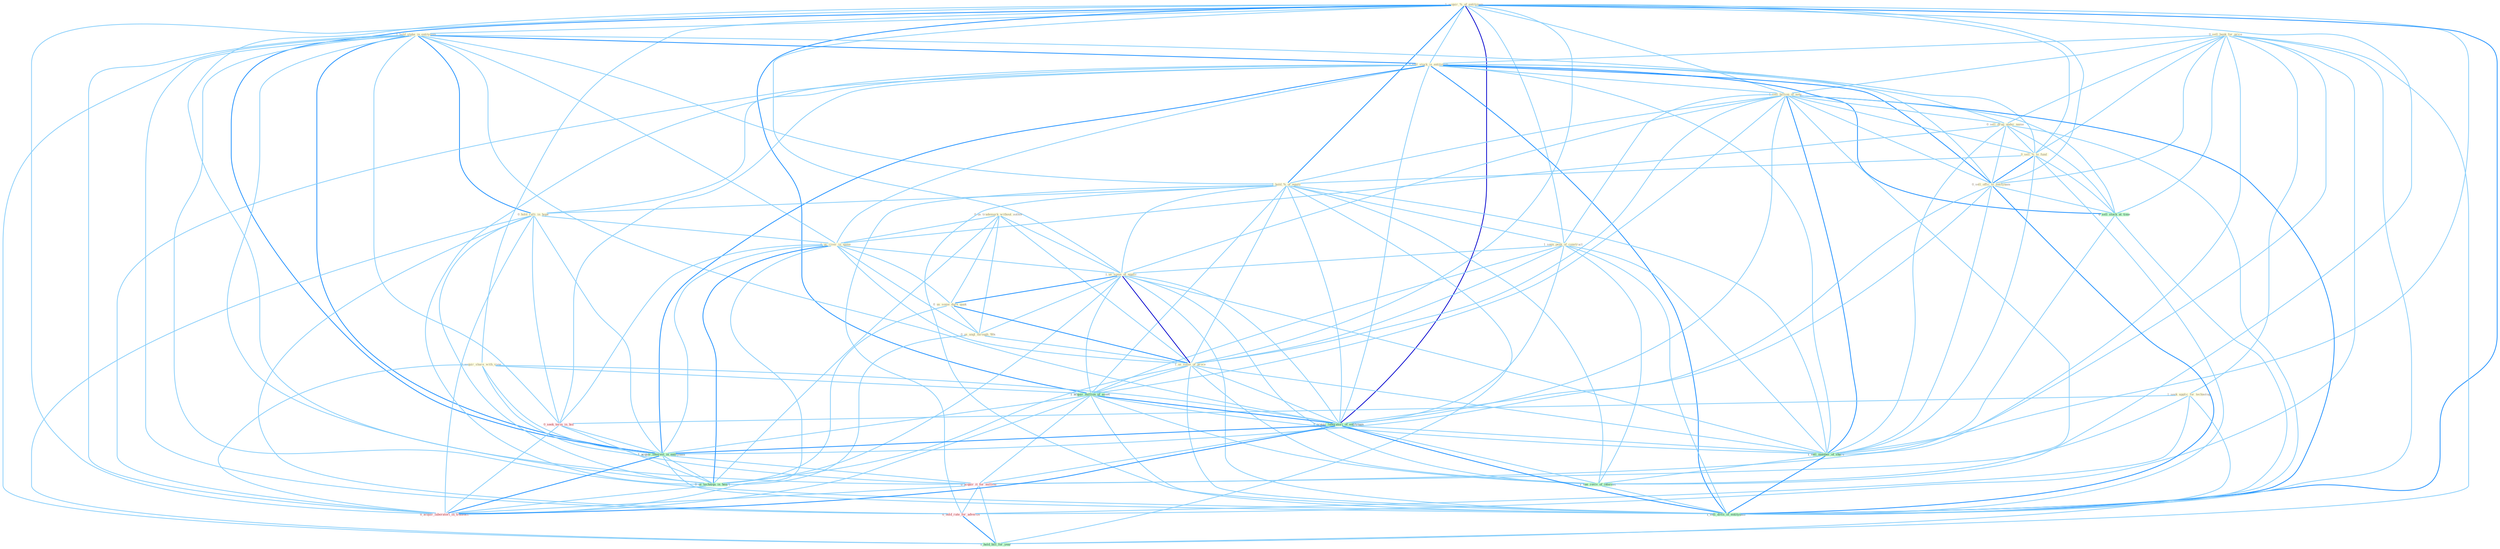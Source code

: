 Graph G{ 
    node
    [shape=polygon,style=filled,width=.5,height=.06,color="#BDFCC9",fixedsize=true,fontsize=4,
    fontcolor="#2f4f4f"];
    {node
    [color="#ffffe0", fontcolor="#8b7d6b"] "1_acquir_%_of_entitynam " "0_sell_bank_for_price " "1_hold_stake_in_entitynam " "1_sell_stock_in_entitynam " "1_sell_billion_of_note " "0_acquir_share_with_view " "0_sell_drug_under_name " "0_sell_%_to_fund " "0_sell_offic_to_entitynam " "0_us_trademark_without_author " "1_hold_%_of_equiti " "0_hold_ralli_in_hope " "0_us_river_in_name " "1_seen_peak_of_construct " "1_seek_applic_for_technolog " "1_us_some_of_applic " "0_us_some_dure_quak " "0_us_angl_through_'80s " "1_us_some_of_proce "}
{node [color="#fff0f5", fontcolor="#b22222"] "0_seek_term_in_bid " "0_acquir_it_for_million " "0_hold_rate_for_advertis " "0_acquir_laboratori_in_transact "}
edge [color="#B0E2FF"];

	"1_acquir_%_of_entitynam " -- "1_hold_stake_in_entitynam " [w="1", color="#87cefa" ];
	"1_acquir_%_of_entitynam " -- "1_sell_stock_in_entitynam " [w="1", color="#87cefa" ];
	"1_acquir_%_of_entitynam " -- "1_sell_billion_of_note " [w="1", color="#87cefa" ];
	"1_acquir_%_of_entitynam " -- "0_acquir_share_with_view " [w="1", color="#87cefa" ];
	"1_acquir_%_of_entitynam " -- "0_sell_%_to_fund " [w="1", color="#87cefa" ];
	"1_acquir_%_of_entitynam " -- "0_sell_offic_to_entitynam " [w="1", color="#87cefa" ];
	"1_acquir_%_of_entitynam " -- "1_hold_%_of_equiti " [w="2", color="#1e90ff" , len=0.8];
	"1_acquir_%_of_entitynam " -- "1_seen_peak_of_construct " [w="1", color="#87cefa" ];
	"1_acquir_%_of_entitynam " -- "1_us_some_of_applic " [w="1", color="#87cefa" ];
	"1_acquir_%_of_entitynam " -- "1_us_some_of_proce " [w="1", color="#87cefa" ];
	"1_acquir_%_of_entitynam " -- "1_acquir_million_of_asset " [w="2", color="#1e90ff" , len=0.8];
	"1_acquir_%_of_entitynam " -- "1_acquir_laboratori_of_entitynam " [w="3", color="#0000cd" , len=0.6];
	"1_acquir_%_of_entitynam " -- "1_acquir_interest_in_entitynam " [w="2", color="#1e90ff" , len=0.8];
	"1_acquir_%_of_entitynam " -- "0_acquir_it_for_million " [w="1", color="#87cefa" ];
	"1_acquir_%_of_entitynam " -- "0_acquir_laboratori_in_transact " [w="1", color="#87cefa" ];
	"1_acquir_%_of_entitynam " -- "1_sell_number_of_share " [w="1", color="#87cefa" ];
	"1_acquir_%_of_entitynam " -- "1_see_reviv_of_interest " [w="1", color="#87cefa" ];
	"1_acquir_%_of_entitynam " -- "1_sell_divis_of_entitynam " [w="2", color="#1e90ff" , len=0.8];
	"0_sell_bank_for_price " -- "1_sell_stock_in_entitynam " [w="1", color="#87cefa" ];
	"0_sell_bank_for_price " -- "1_sell_billion_of_note " [w="1", color="#87cefa" ];
	"0_sell_bank_for_price " -- "0_sell_drug_under_name " [w="1", color="#87cefa" ];
	"0_sell_bank_for_price " -- "0_sell_%_to_fund " [w="1", color="#87cefa" ];
	"0_sell_bank_for_price " -- "0_sell_offic_to_entitynam " [w="1", color="#87cefa" ];
	"0_sell_bank_for_price " -- "1_seek_applic_for_technolog " [w="1", color="#87cefa" ];
	"0_sell_bank_for_price " -- "0_acquir_it_for_million " [w="1", color="#87cefa" ];
	"0_sell_bank_for_price " -- "0_hold_rate_for_advertis " [w="1", color="#87cefa" ];
	"0_sell_bank_for_price " -- "0_sell_stock_at_time " [w="1", color="#87cefa" ];
	"0_sell_bank_for_price " -- "1_sell_number_of_share " [w="1", color="#87cefa" ];
	"0_sell_bank_for_price " -- "1_hold_bill_for_year " [w="1", color="#87cefa" ];
	"0_sell_bank_for_price " -- "1_sell_divis_of_entitynam " [w="1", color="#87cefa" ];
	"1_hold_stake_in_entitynam " -- "1_sell_stock_in_entitynam " [w="2", color="#1e90ff" , len=0.8];
	"1_hold_stake_in_entitynam " -- "0_sell_offic_to_entitynam " [w="1", color="#87cefa" ];
	"1_hold_stake_in_entitynam " -- "1_hold_%_of_equiti " [w="1", color="#87cefa" ];
	"1_hold_stake_in_entitynam " -- "0_hold_ralli_in_hope " [w="2", color="#1e90ff" , len=0.8];
	"1_hold_stake_in_entitynam " -- "0_us_river_in_name " [w="1", color="#87cefa" ];
	"1_hold_stake_in_entitynam " -- "1_acquir_laboratori_of_entitynam " [w="1", color="#87cefa" ];
	"1_hold_stake_in_entitynam " -- "0_seek_term_in_bid " [w="1", color="#87cefa" ];
	"1_hold_stake_in_entitynam " -- "1_acquir_interest_in_entitynam " [w="2", color="#1e90ff" , len=0.8];
	"1_hold_stake_in_entitynam " -- "0_us_techniqu_in_heart " [w="1", color="#87cefa" ];
	"1_hold_stake_in_entitynam " -- "0_hold_rate_for_advertis " [w="1", color="#87cefa" ];
	"1_hold_stake_in_entitynam " -- "0_acquir_laboratori_in_transact " [w="1", color="#87cefa" ];
	"1_hold_stake_in_entitynam " -- "1_hold_bill_for_year " [w="1", color="#87cefa" ];
	"1_hold_stake_in_entitynam " -- "1_sell_divis_of_entitynam " [w="1", color="#87cefa" ];
	"1_sell_stock_in_entitynam " -- "1_sell_billion_of_note " [w="1", color="#87cefa" ];
	"1_sell_stock_in_entitynam " -- "0_sell_drug_under_name " [w="1", color="#87cefa" ];
	"1_sell_stock_in_entitynam " -- "0_sell_%_to_fund " [w="1", color="#87cefa" ];
	"1_sell_stock_in_entitynam " -- "0_sell_offic_to_entitynam " [w="2", color="#1e90ff" , len=0.8];
	"1_sell_stock_in_entitynam " -- "0_hold_ralli_in_hope " [w="1", color="#87cefa" ];
	"1_sell_stock_in_entitynam " -- "0_us_river_in_name " [w="1", color="#87cefa" ];
	"1_sell_stock_in_entitynam " -- "1_acquir_laboratori_of_entitynam " [w="1", color="#87cefa" ];
	"1_sell_stock_in_entitynam " -- "0_seek_term_in_bid " [w="1", color="#87cefa" ];
	"1_sell_stock_in_entitynam " -- "1_acquir_interest_in_entitynam " [w="2", color="#1e90ff" , len=0.8];
	"1_sell_stock_in_entitynam " -- "0_us_techniqu_in_heart " [w="1", color="#87cefa" ];
	"1_sell_stock_in_entitynam " -- "0_acquir_laboratori_in_transact " [w="1", color="#87cefa" ];
	"1_sell_stock_in_entitynam " -- "0_sell_stock_at_time " [w="2", color="#1e90ff" , len=0.8];
	"1_sell_stock_in_entitynam " -- "1_sell_number_of_share " [w="1", color="#87cefa" ];
	"1_sell_stock_in_entitynam " -- "1_sell_divis_of_entitynam " [w="2", color="#1e90ff" , len=0.8];
	"1_sell_billion_of_note " -- "0_sell_drug_under_name " [w="1", color="#87cefa" ];
	"1_sell_billion_of_note " -- "0_sell_%_to_fund " [w="1", color="#87cefa" ];
	"1_sell_billion_of_note " -- "0_sell_offic_to_entitynam " [w="1", color="#87cefa" ];
	"1_sell_billion_of_note " -- "1_hold_%_of_equiti " [w="1", color="#87cefa" ];
	"1_sell_billion_of_note " -- "1_seen_peak_of_construct " [w="1", color="#87cefa" ];
	"1_sell_billion_of_note " -- "1_us_some_of_applic " [w="1", color="#87cefa" ];
	"1_sell_billion_of_note " -- "1_us_some_of_proce " [w="1", color="#87cefa" ];
	"1_sell_billion_of_note " -- "1_acquir_million_of_asset " [w="1", color="#87cefa" ];
	"1_sell_billion_of_note " -- "1_acquir_laboratori_of_entitynam " [w="1", color="#87cefa" ];
	"1_sell_billion_of_note " -- "0_sell_stock_at_time " [w="1", color="#87cefa" ];
	"1_sell_billion_of_note " -- "1_sell_number_of_share " [w="2", color="#1e90ff" , len=0.8];
	"1_sell_billion_of_note " -- "1_see_reviv_of_interest " [w="1", color="#87cefa" ];
	"1_sell_billion_of_note " -- "1_sell_divis_of_entitynam " [w="2", color="#1e90ff" , len=0.8];
	"0_acquir_share_with_view " -- "1_acquir_million_of_asset " [w="1", color="#87cefa" ];
	"0_acquir_share_with_view " -- "1_acquir_laboratori_of_entitynam " [w="1", color="#87cefa" ];
	"0_acquir_share_with_view " -- "1_acquir_interest_in_entitynam " [w="1", color="#87cefa" ];
	"0_acquir_share_with_view " -- "0_acquir_it_for_million " [w="1", color="#87cefa" ];
	"0_acquir_share_with_view " -- "0_acquir_laboratori_in_transact " [w="1", color="#87cefa" ];
	"0_sell_drug_under_name " -- "0_sell_%_to_fund " [w="1", color="#87cefa" ];
	"0_sell_drug_under_name " -- "0_sell_offic_to_entitynam " [w="1", color="#87cefa" ];
	"0_sell_drug_under_name " -- "0_us_river_in_name " [w="1", color="#87cefa" ];
	"0_sell_drug_under_name " -- "0_sell_stock_at_time " [w="1", color="#87cefa" ];
	"0_sell_drug_under_name " -- "1_sell_number_of_share " [w="1", color="#87cefa" ];
	"0_sell_drug_under_name " -- "1_sell_divis_of_entitynam " [w="1", color="#87cefa" ];
	"0_sell_%_to_fund " -- "0_sell_offic_to_entitynam " [w="2", color="#1e90ff" , len=0.8];
	"0_sell_%_to_fund " -- "1_hold_%_of_equiti " [w="1", color="#87cefa" ];
	"0_sell_%_to_fund " -- "0_sell_stock_at_time " [w="1", color="#87cefa" ];
	"0_sell_%_to_fund " -- "1_sell_number_of_share " [w="1", color="#87cefa" ];
	"0_sell_%_to_fund " -- "1_sell_divis_of_entitynam " [w="1", color="#87cefa" ];
	"0_sell_offic_to_entitynam " -- "1_acquir_laboratori_of_entitynam " [w="1", color="#87cefa" ];
	"0_sell_offic_to_entitynam " -- "1_acquir_interest_in_entitynam " [w="1", color="#87cefa" ];
	"0_sell_offic_to_entitynam " -- "0_sell_stock_at_time " [w="1", color="#87cefa" ];
	"0_sell_offic_to_entitynam " -- "1_sell_number_of_share " [w="1", color="#87cefa" ];
	"0_sell_offic_to_entitynam " -- "1_sell_divis_of_entitynam " [w="2", color="#1e90ff" , len=0.8];
	"0_us_trademark_without_author " -- "0_us_river_in_name " [w="1", color="#87cefa" ];
	"0_us_trademark_without_author " -- "1_us_some_of_applic " [w="1", color="#87cefa" ];
	"0_us_trademark_without_author " -- "0_us_some_dure_quak " [w="1", color="#87cefa" ];
	"0_us_trademark_without_author " -- "0_us_angl_through_'80s " [w="1", color="#87cefa" ];
	"0_us_trademark_without_author " -- "1_us_some_of_proce " [w="1", color="#87cefa" ];
	"0_us_trademark_without_author " -- "0_us_techniqu_in_heart " [w="1", color="#87cefa" ];
	"1_hold_%_of_equiti " -- "0_hold_ralli_in_hope " [w="1", color="#87cefa" ];
	"1_hold_%_of_equiti " -- "1_seen_peak_of_construct " [w="1", color="#87cefa" ];
	"1_hold_%_of_equiti " -- "1_us_some_of_applic " [w="1", color="#87cefa" ];
	"1_hold_%_of_equiti " -- "1_us_some_of_proce " [w="1", color="#87cefa" ];
	"1_hold_%_of_equiti " -- "1_acquir_million_of_asset " [w="1", color="#87cefa" ];
	"1_hold_%_of_equiti " -- "1_acquir_laboratori_of_entitynam " [w="1", color="#87cefa" ];
	"1_hold_%_of_equiti " -- "0_hold_rate_for_advertis " [w="1", color="#87cefa" ];
	"1_hold_%_of_equiti " -- "1_sell_number_of_share " [w="1", color="#87cefa" ];
	"1_hold_%_of_equiti " -- "1_see_reviv_of_interest " [w="1", color="#87cefa" ];
	"1_hold_%_of_equiti " -- "1_hold_bill_for_year " [w="1", color="#87cefa" ];
	"1_hold_%_of_equiti " -- "1_sell_divis_of_entitynam " [w="1", color="#87cefa" ];
	"0_hold_ralli_in_hope " -- "0_us_river_in_name " [w="1", color="#87cefa" ];
	"0_hold_ralli_in_hope " -- "0_seek_term_in_bid " [w="1", color="#87cefa" ];
	"0_hold_ralli_in_hope " -- "1_acquir_interest_in_entitynam " [w="1", color="#87cefa" ];
	"0_hold_ralli_in_hope " -- "0_us_techniqu_in_heart " [w="1", color="#87cefa" ];
	"0_hold_ralli_in_hope " -- "0_hold_rate_for_advertis " [w="1", color="#87cefa" ];
	"0_hold_ralli_in_hope " -- "0_acquir_laboratori_in_transact " [w="1", color="#87cefa" ];
	"0_hold_ralli_in_hope " -- "1_hold_bill_for_year " [w="1", color="#87cefa" ];
	"0_us_river_in_name " -- "1_us_some_of_applic " [w="1", color="#87cefa" ];
	"0_us_river_in_name " -- "0_us_some_dure_quak " [w="1", color="#87cefa" ];
	"0_us_river_in_name " -- "0_us_angl_through_'80s " [w="1", color="#87cefa" ];
	"0_us_river_in_name " -- "1_us_some_of_proce " [w="1", color="#87cefa" ];
	"0_us_river_in_name " -- "0_seek_term_in_bid " [w="1", color="#87cefa" ];
	"0_us_river_in_name " -- "1_acquir_interest_in_entitynam " [w="1", color="#87cefa" ];
	"0_us_river_in_name " -- "0_us_techniqu_in_heart " [w="2", color="#1e90ff" , len=0.8];
	"0_us_river_in_name " -- "0_acquir_laboratori_in_transact " [w="1", color="#87cefa" ];
	"1_seen_peak_of_construct " -- "1_us_some_of_applic " [w="1", color="#87cefa" ];
	"1_seen_peak_of_construct " -- "1_us_some_of_proce " [w="1", color="#87cefa" ];
	"1_seen_peak_of_construct " -- "1_acquir_million_of_asset " [w="1", color="#87cefa" ];
	"1_seen_peak_of_construct " -- "1_acquir_laboratori_of_entitynam " [w="1", color="#87cefa" ];
	"1_seen_peak_of_construct " -- "1_sell_number_of_share " [w="1", color="#87cefa" ];
	"1_seen_peak_of_construct " -- "1_see_reviv_of_interest " [w="1", color="#87cefa" ];
	"1_seen_peak_of_construct " -- "1_sell_divis_of_entitynam " [w="1", color="#87cefa" ];
	"1_seek_applic_for_technolog " -- "0_seek_term_in_bid " [w="1", color="#87cefa" ];
	"1_seek_applic_for_technolog " -- "0_acquir_it_for_million " [w="1", color="#87cefa" ];
	"1_seek_applic_for_technolog " -- "0_hold_rate_for_advertis " [w="1", color="#87cefa" ];
	"1_seek_applic_for_technolog " -- "1_hold_bill_for_year " [w="1", color="#87cefa" ];
	"1_us_some_of_applic " -- "0_us_some_dure_quak " [w="2", color="#1e90ff" , len=0.8];
	"1_us_some_of_applic " -- "0_us_angl_through_'80s " [w="1", color="#87cefa" ];
	"1_us_some_of_applic " -- "1_us_some_of_proce " [w="3", color="#0000cd" , len=0.6];
	"1_us_some_of_applic " -- "1_acquir_million_of_asset " [w="1", color="#87cefa" ];
	"1_us_some_of_applic " -- "1_acquir_laboratori_of_entitynam " [w="1", color="#87cefa" ];
	"1_us_some_of_applic " -- "0_us_techniqu_in_heart " [w="1", color="#87cefa" ];
	"1_us_some_of_applic " -- "1_sell_number_of_share " [w="1", color="#87cefa" ];
	"1_us_some_of_applic " -- "1_see_reviv_of_interest " [w="1", color="#87cefa" ];
	"1_us_some_of_applic " -- "1_sell_divis_of_entitynam " [w="1", color="#87cefa" ];
	"0_us_some_dure_quak " -- "0_us_angl_through_'80s " [w="1", color="#87cefa" ];
	"0_us_some_dure_quak " -- "1_us_some_of_proce " [w="2", color="#1e90ff" , len=0.8];
	"0_us_some_dure_quak " -- "0_us_techniqu_in_heart " [w="1", color="#87cefa" ];
	"0_us_angl_through_'80s " -- "1_us_some_of_proce " [w="1", color="#87cefa" ];
	"0_us_angl_through_'80s " -- "0_us_techniqu_in_heart " [w="1", color="#87cefa" ];
	"1_us_some_of_proce " -- "1_acquir_million_of_asset " [w="1", color="#87cefa" ];
	"1_us_some_of_proce " -- "1_acquir_laboratori_of_entitynam " [w="1", color="#87cefa" ];
	"1_us_some_of_proce " -- "0_us_techniqu_in_heart " [w="1", color="#87cefa" ];
	"1_us_some_of_proce " -- "1_sell_number_of_share " [w="1", color="#87cefa" ];
	"1_us_some_of_proce " -- "1_see_reviv_of_interest " [w="1", color="#87cefa" ];
	"1_us_some_of_proce " -- "1_sell_divis_of_entitynam " [w="1", color="#87cefa" ];
	"1_acquir_million_of_asset " -- "1_acquir_laboratori_of_entitynam " [w="2", color="#1e90ff" , len=0.8];
	"1_acquir_million_of_asset " -- "1_acquir_interest_in_entitynam " [w="1", color="#87cefa" ];
	"1_acquir_million_of_asset " -- "0_acquir_it_for_million " [w="1", color="#87cefa" ];
	"1_acquir_million_of_asset " -- "0_acquir_laboratori_in_transact " [w="1", color="#87cefa" ];
	"1_acquir_million_of_asset " -- "1_sell_number_of_share " [w="1", color="#87cefa" ];
	"1_acquir_million_of_asset " -- "1_see_reviv_of_interest " [w="1", color="#87cefa" ];
	"1_acquir_million_of_asset " -- "1_sell_divis_of_entitynam " [w="1", color="#87cefa" ];
	"1_acquir_laboratori_of_entitynam " -- "1_acquir_interest_in_entitynam " [w="2", color="#1e90ff" , len=0.8];
	"1_acquir_laboratori_of_entitynam " -- "0_acquir_it_for_million " [w="1", color="#87cefa" ];
	"1_acquir_laboratori_of_entitynam " -- "0_acquir_laboratori_in_transact " [w="2", color="#1e90ff" , len=0.8];
	"1_acquir_laboratori_of_entitynam " -- "1_sell_number_of_share " [w="1", color="#87cefa" ];
	"1_acquir_laboratori_of_entitynam " -- "1_see_reviv_of_interest " [w="1", color="#87cefa" ];
	"1_acquir_laboratori_of_entitynam " -- "1_sell_divis_of_entitynam " [w="2", color="#1e90ff" , len=0.8];
	"0_seek_term_in_bid " -- "1_acquir_interest_in_entitynam " [w="1", color="#87cefa" ];
	"0_seek_term_in_bid " -- "0_us_techniqu_in_heart " [w="1", color="#87cefa" ];
	"0_seek_term_in_bid " -- "0_acquir_laboratori_in_transact " [w="1", color="#87cefa" ];
	"1_acquir_interest_in_entitynam " -- "0_us_techniqu_in_heart " [w="1", color="#87cefa" ];
	"1_acquir_interest_in_entitynam " -- "0_acquir_it_for_million " [w="1", color="#87cefa" ];
	"1_acquir_interest_in_entitynam " -- "0_acquir_laboratori_in_transact " [w="2", color="#1e90ff" , len=0.8];
	"1_acquir_interest_in_entitynam " -- "1_sell_divis_of_entitynam " [w="1", color="#87cefa" ];
	"0_us_techniqu_in_heart " -- "0_acquir_laboratori_in_transact " [w="1", color="#87cefa" ];
	"0_acquir_it_for_million " -- "0_hold_rate_for_advertis " [w="1", color="#87cefa" ];
	"0_acquir_it_for_million " -- "0_acquir_laboratori_in_transact " [w="1", color="#87cefa" ];
	"0_acquir_it_for_million " -- "1_hold_bill_for_year " [w="1", color="#87cefa" ];
	"0_hold_rate_for_advertis " -- "1_hold_bill_for_year " [w="2", color="#1e90ff" , len=0.8];
	"0_sell_stock_at_time " -- "1_sell_number_of_share " [w="1", color="#87cefa" ];
	"0_sell_stock_at_time " -- "1_sell_divis_of_entitynam " [w="1", color="#87cefa" ];
	"1_sell_number_of_share " -- "1_see_reviv_of_interest " [w="1", color="#87cefa" ];
	"1_sell_number_of_share " -- "1_sell_divis_of_entitynam " [w="2", color="#1e90ff" , len=0.8];
	"1_see_reviv_of_interest " -- "1_sell_divis_of_entitynam " [w="1", color="#87cefa" ];
}